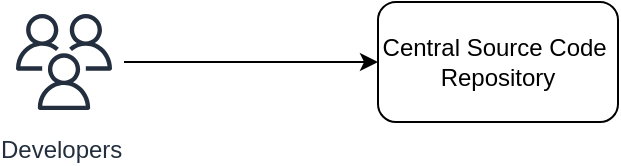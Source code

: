<mxfile version="14.7.3" type="device"><diagram id="yxF0KJ0qau0gx1Y1iUNn" name="Page-1"><mxGraphModel dx="786" dy="519" grid="0" gridSize="10" guides="1" tooltips="1" connect="1" arrows="1" fold="1" page="0" pageScale="1" pageWidth="827" pageHeight="1169" math="0" shadow="0"><root><mxCell id="0"/><mxCell id="1" parent="0"/><mxCell id="Ee1zgkOYatzla2SQk4gZ-37" style="edgeStyle=orthogonalEdgeStyle;rounded=0;orthogonalLoop=1;jettySize=auto;html=1;" edge="1" parent="1" source="Ee1zgkOYatzla2SQk4gZ-35" target="Ee1zgkOYatzla2SQk4gZ-36"><mxGeometry relative="1" as="geometry"/></mxCell><mxCell id="Ee1zgkOYatzla2SQk4gZ-35" value="Developers&amp;nbsp;" style="outlineConnect=0;fontColor=#232F3E;gradientColor=none;strokeColor=#232F3E;fillColor=#ffffff;dashed=0;verticalLabelPosition=bottom;verticalAlign=top;align=center;html=1;fontSize=12;fontStyle=0;aspect=fixed;shape=mxgraph.aws4.resourceIcon;resIcon=mxgraph.aws4.users;" vertex="1" parent="1"><mxGeometry x="425" y="188" width="60" height="60" as="geometry"/></mxCell><mxCell id="Ee1zgkOYatzla2SQk4gZ-36" value="Central Source Code&amp;nbsp;&lt;br&gt;Repository" style="rounded=1;whiteSpace=wrap;html=1;" vertex="1" parent="1"><mxGeometry x="612" y="188" width="120" height="60" as="geometry"/></mxCell></root></mxGraphModel></diagram></mxfile>